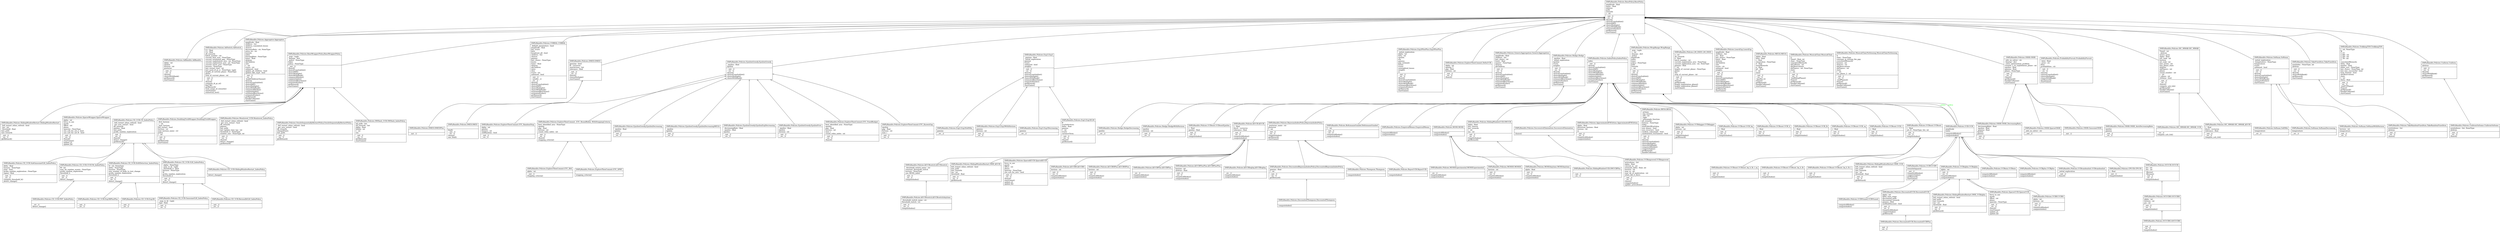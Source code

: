 digraph "classes_SMPyBandits.Policies" {
charset="utf-8"
rankdir=BT
"0" [label="{SMPyBandits.Policies.AdBandits.AdBandits|alpha : int\lepsilon\lhorizon : int\lposterior\l|__init__()\l__str__()\lchoice()\lchoiceWithRank()\lgetReward()\lstartGame()\l}", shape="record"];
"1" [label="{SMPyBandits.Policies.AdSwitch.AdSwitch|C1 : float\lC2 : float\lall_rewards\lbatch_number : int\lcurrent_best_arm : NoneType\lcurrent_estimated_gap : NoneType\lcurrent_exploitation_arm : int, NoneType\lcurrent_exploration_arm : int, NoneType\lcurrent_worst_arm : NoneType\lhorizon : NoneType\llast_restart_time : int\llast_used_di_pi_si : NoneType, tuple\llength_of_current_phase : NoneType\lphase\lstep_of_current_phase : int\l|__init__()\l__str__()\lchoice()\lcompute_di_pi_si()\lfind_Ik()\lgetReward()\lread_range_of_rewards()\lstartGame()\lstatistical_test()\l}", shape="record"];
"2" [label="{SMPyBandits.Policies.Aggregator.Aggregator|amplitude : float\lchildren : list\lchildren_cumulated_losses\lchoices\ldecreaseRate : str, NoneType\lextra_str : str\lhorizon\lindex\llearningRate : NoneType\llower : float\lnbArms\lnbChildren\lrate\lt : int\ltrusts : str\lunbiased : bool\lupdate_all_children : bool\lupdate_like_exp4 : bool\l|__init__()\l__str__()\l_makeChildrenChoose()\lchoice()\lchoiceFromSubSet()\lchoiceIMP()\lchoiceMultiple()\lchoiceWithRank()\lcomputeAllIndex()\lcomputeIndex()\lestimatedBestArms()\lestimatedOrder()\lgetReward()\lhandleCollision()\lstartGame()\l}", shape="record"];
"3" [label="{SMPyBandits.Policies.ApproximatedFHGittins.ApproximatedFHGittins|alpha : float\ldistortion_horizon : float\lhorizon : int\lm\l|__init__()\l__str__()\lcomputeAllIndex()\lcomputeIndex()\l}", shape="record"];
"4" [label="{SMPyBandits.Policies.BESA.BESA|_actions\l_has_horizon\l_left : int\l_right\l_subsample_function\lall_rewards\lhorizon : NoneType\lindex\lminPullsOfEachArm\lnon_binary : bool\lnon_recursive : bool\lrandom_subsample : bool\lrandomized_tournament : bool\l|__init__()\l__str__()\lchoice()\lchoiceFromSubSet()\lchoiceMultiple()\lchoiceWithRank()\lcomputeAllIndex()\lcomputeIndex()\lgetReward()\lhandleCollision()\l}", shape="record"];
"5" [label="{SMPyBandits.Policies.BasePolicy.BasePolicy|amplitude : float\llower : float\lnbArms\lpulls\lrewards\lt : int\l|__init__()\l__str__()\lchoice()\lchoiceFromSubSet()\lchoiceIMP()\lchoiceMultiple()\lchoiceWithRank()\lestimatedOrder()\lgetReward()\lstartGame()\l}", shape="record"];
"6" [label="{SMPyBandits.Policies.BaseWrapperPolicy.BaseWrapperPolicy|_args : tuple\l_kwargs : dict\l_policy : NoneType\lindex\lpolicy : NoneType\l|__init__()\lchoice()\lchoiceFromSubSet()\lchoiceIMP()\lchoiceMultiple()\lchoiceWithRank()\lcomputeAllIndex()\lcomputeIndex()\lestimatedBestArms()\lestimatedOrder()\lgetReward()\lstartGame()\l}", shape="record"];
"7" [label="{SMPyBandits.Policies.BayesUCB.BayesUCB|\l|computeIndex()\l}", shape="record"];
"8" [label="{SMPyBandits.Policies.BayesianIndexPolicy.BayesianIndexPolicy|_posterior_name : str\lposterior\lt : int\l|__init__()\l__str__()\lcomputeIndex()\lgetReward()\lstartGame()\l}", shape="record"];
"9" [label="{SMPyBandits.Policies.BoltzmannGumbel.BoltzmannGumbel|C : int\l|__init__()\l__str__()\lcomputeAllIndex()\lcomputeIndex()\l}", shape="record"];
"10" [label="{SMPyBandits.Policies.CD_UCB.BernoulliGLR_IndexPolicy|\l|__init__()\l__str__()\l}", shape="record"];
"11" [label="{SMPyBandits.Policies.CD_UCB.CD_IndexPolicy|_full_restart_when_refresh : bool\l_per_arm_restart : bool\lall_rewards\lepsilon : float\llast_pulls\lproba_random_exploration\l|__init__()\l__str__()\lchoice()\ldetect_change()\lgetReward()\l}", shape="record"];
"12" [label="{SMPyBandits.Policies.CD_UCB.CUSUM_IndexPolicy|M : int\lmax_nb_random_events : NoneType\lproba_random_exploration\lthreshold_h\l|__init__()\l__str__()\ldetect_change()\l}", shape="record"];
"13" [label="{SMPyBandits.Policies.CD_UCB.DriftDetection_IndexPolicy|H : int, NoneType\ldelta : NoneType\lhorizon : NoneType\lmin_number_of_pulls_to_test_change\lproba_random_exploration\lthreshold_h\l|__init__()\l__str__()\ldetect_change()\l}", shape="record"];
"14" [label="{SMPyBandits.Policies.CD_UCB.Exp3R|\l|__init__()\l__str__()\l}", shape="record"];
"15" [label="{SMPyBandits.Policies.CD_UCB.Exp3RPlusPlus|\l|__init__()\l__str__()\l}", shape="record"];
"16" [label="{SMPyBandits.Policies.CD_UCB.GLR_IndexPolicy|_alpha : NoneType\l_args_to_kl : tuple\l_threshold_h : float\lhorizon : NoneType\lkl\lproba_random_exploration\lthreshold_h\l|__init__()\l__str__()\ldetect_change()\l}", shape="record"];
"17" [label="{SMPyBandits.Policies.CD_UCB.GaussianGLR_IndexPolicy|_args_to_kl : tuple\lsig2 : float\l|__init__()\l__str__()\l}", shape="record"];
"18" [label="{SMPyBandits.Policies.CD_UCB.PHT_IndexPolicy|\l|__str__()\ldetect_change()\l}", shape="record"];
"19" [label="{SMPyBandits.Policies.CD_UCB.SlidingWindowRestart_IndexPolicy|\l|detect_change()\l}", shape="record"];
"20" [label="{SMPyBandits.Policies.CD_UCB.SubGaussianGLR_IndexPolicy|delta : float\lhorizon : NoneType\ljoint : bool\lproba_random_exploration : NoneType\lsigma : float\l|__init__()\l__str__()\lcompute_threshold_h()\ldetect_change()\l}", shape="record"];
"21" [label="{SMPyBandits.Policies.CORRAL.CORRAL|_default_parameters : bool\lamplitude : float\lbar_trusts\lbeta\lbroadcast_all : bool\lchildren : list\lchoices\lgamma\llast_choice : NoneType\llosses\llower : float\lnbArms\lnbChildren\lrates\lrhos\ltrusts : str\lunbiased : bool\l|__init__()\l__setattr__()\l__str__()\lchoice()\lchoiceFromSubSet()\lchoiceIMP()\lchoiceMultiple()\lchoiceWithRank()\lestimatedBestArms()\lestimatedOrder()\lgetReward()\lstartGame()\l}", shape="record"];
"22" [label="{SMPyBandits.Policies.CPUCB.CPUCB|c : float\l|__init__()\lcomputeIndex()\l}", shape="record"];
"23" [label="{SMPyBandits.Policies.DMED.DMED|genuine : bool\lkl : vectorize\lnextActions : list\ltolerance : float\l|__init__()\l__str__()\lchoice()\lchoiceMultiple()\lstartGame()\l}", shape="record"];
"24" [label="{SMPyBandits.Policies.DMED.DMEDPlus|\l|__init__()\l}", shape="record"];
"25" [label="{SMPyBandits.Policies.DiscountedBayesianIndexPolicy.DiscountedBayesianIndexPolicy|gamma : float\lt : int\l|__init__()\l__str__()\lgetReward()\l}", shape="record"];
"26" [label="{SMPyBandits.Policies.DiscountedThompson.DiscountedThompson|\l|computeIndex()\l}", shape="record"];
"27" [label="{SMPyBandits.Policies.DiscountedUCB.DiscountedUCB|alpha : int\ldelta_time_steps\ldiscounted_pulls\ldiscounted_rewards\lgamma : float\luseRealDiscount : bool\l|__init__()\l__str__()\lcomputeAllIndex()\lcomputeIndex()\lgetReward()\l}", shape="record"];
"28" [label="{SMPyBandits.Policies.DiscountedUCB.DiscountedUCBPlus|\l|__init__()\l__str__()\l}", shape="record"];
"29" [label="{SMPyBandits.Policies.DoublingTrickWrapper.DoublingTrickWrapper|_first_horizon\l_i : int\l_next_horizon\lfull_restart : bool\lhorizon : int\lnext_horizon_name : str\lpolicy\lt : int\l|__init__()\l__str__()\lgetReward()\lstartGame()\l}", shape="record"];
"30" [label="{SMPyBandits.Policies.EmpiricalMeans.EmpiricalMeans|\l|computeAllIndex()\lcomputeIndex()\l}", shape="record"];
"31" [label="{SMPyBandits.Policies.EpsilonGreedy.EpsilonDecreasing|_epsilon : float\lepsilon\l|__init__()\l__str__()\l}", shape="record"];
"32" [label="{SMPyBandits.Policies.EpsilonGreedy.EpsilonDecreasingMEGA|_epsilon\lepsilon\l|__init__()\l__str__()\l}", shape="record"];
"33" [label="{SMPyBandits.Policies.EpsilonGreedy.EpsilonExpDecreasing|_decreasingRate : float\l_epsilon : float\lepsilon\l|__init__()\l__str__()\l}", shape="record"];
"34" [label="{SMPyBandits.Policies.EpsilonGreedy.EpsilonFirst|_epsilon : float\lepsilon\lhorizon : int\l|__init__()\l__str__()\l}", shape="record"];
"35" [label="{SMPyBandits.Policies.EpsilonGreedy.EpsilonGreedy|_epsilon : float\lepsilon\l|__init__()\l__str__()\lchoice()\lchoiceFromSubSet()\lchoiceMultiple()\lchoiceWithRank()\l}", shape="record"];
"36" [label="{SMPyBandits.Policies.Exp3.Exp3|_gamma : float\l_initial_exploration\lgamma\ltrusts\lunbiased : bool\lweights\l|__init__()\l__str__()\lchoice()\lchoiceFromSubSet()\lchoiceMultiple()\lchoiceWithRank()\lestimatedBestArms()\lestimatedOrder()\lgetReward()\lstartGame()\l}", shape="record"];
"37" [label="{SMPyBandits.Policies.Exp3.Exp3Decreasing|gamma\l|__str__()\l}", shape="record"];
"38" [label="{SMPyBandits.Policies.Exp3.Exp3ELM|B\lavailableArms\ldelta : float\lgamma\lt : int\ltrusts\lvarianceTerm\l|__init__()\l__str__()\lchoice()\lgetReward()\l}", shape="record"];
"39" [label="{SMPyBandits.Policies.Exp3.Exp3SoftMix|gamma\l|__str__()\l}", shape="record"];
"40" [label="{SMPyBandits.Policies.Exp3.Exp3WithHorizon|gamma\lhorizon : int\l|__init__()\l__str__()\l}", shape="record"];
"41" [label="{SMPyBandits.Policies.Exp3PlusPlus.Exp3PlusPlus|_initial_exploration\lalpha : int\lbeta : int\lepsilon\leta\lgamma\lgap_estimate\llosses\ltrusts\lunweighted_losses\lweights\lxi\l|__init__()\l__str__()\lchoice()\lchoiceFromSubSet()\lchoiceMultiple()\lchoiceWithRank()\lestimatedBestArms()\lestimatedOrder()\lgetReward()\lstartGame()\l}", shape="record"];
"42" [label="{SMPyBandits.Policies.ExploreThenCommit.DeltaUCB|alpha : int\lepsilon_T\lgap : float\lhorizon : int\l|__init__()\l__str__()\lchoice()\l}", shape="record"];
"43" [label="{SMPyBandits.Policies.ExploreThenCommit.ETC_BAI|alpha : int\l|__init__()\lstopping_criteria()\l}", shape="record"];
"44" [label="{SMPyBandits.Policies.ExploreThenCommit.ETC_FixedBudget|best_identified_arm : NoneType\lepsilon\lgap : float\lhorizon : int\lmax_t\lround_robin_index : int\l|__init__()\l__str__()\lchoice()\l}", shape="record"];
"45" [label="{SMPyBandits.Policies.ExploreThenCommit.ETC_KnownGap|epsilon\lgap : float\lhorizon : int\lmax_t\l|__init__()\l__str__()\l}", shape="record"];
"46" [label="{SMPyBandits.Policies.ExploreThenCommit.ETC_RandomStop|alpha : int\lepsilon\lhorizon : int\lstillRandom : bool\l|__init__()\l__str__()\l}", shape="record"];
"47" [label="{SMPyBandits.Policies.ExploreThenCommit.ETC_SPRT|\l|stopping_criteria()\l}", shape="record"];
"48" [label="{SMPyBandits.Policies.ExploreThenCommit._ETC_RoundRobin_WithStoppingCriteria|best_identified_arm : NoneType\lepsilon\lgap : float\lhorizon : int\lround_robin_index : int\l|__init__()\l__str__()\lchoice()\lstopping_criteria()\l}", shape="record"];
"49" [label="{SMPyBandits.Policies.GenericAggregation.GenericAggregation|amplitude : float\lchildren : list\llast_choice : int\llower : float\lmaster : NoneType\lnbArms\lnbChildren\l|__init__()\l__str__()\lchoice()\lchoiceFromSubSet()\lchoiceIMP()\lchoiceMultiple()\lchoiceWithRank()\lestimatedBestArms()\lestimatedOrder()\lgetReward()\lstartGame()\l}", shape="record"];
"50" [label="{SMPyBandits.Policies.Hedge.Hedge|_epsilon : float\l_initial_exploration\lepsilon\ltrusts\lweights\l|__init__()\l__str__()\lchoice()\lchoiceFromSubSet()\lchoiceMultiple()\lchoiceWithRank()\lestimatedBestArms()\lestimatedOrder()\lgetReward()\lstartGame()\l}", shape="record"];
"51" [label="{SMPyBandits.Policies.Hedge.HedgeDecreasing|epsilon\l|__str__()\l}", shape="record"];
"52" [label="{SMPyBandits.Policies.Hedge.HedgeWithHorizon|epsilon\lhorizon : int\l|__init__()\l__str__()\l}", shape="record"];
"53" [label="{SMPyBandits.Policies.IMED.IMED|\l|Dinf()\l__init__()\l__str__()\lchoice()\lone_Dinf()\l}", shape="record"];
"54" [label="{SMPyBandits.Policies.IndexPolicy.IndexPolicy|index\l|__init__()\lchoice()\lchoiceFromSubSet()\lchoiceIMP()\lchoiceMultiple()\lchoiceWithRank()\lcomputeAllIndex()\lcomputeIndex()\lestimatedBestArms()\lestimatedOrder()\lstartGame()\l}", shape="record"];
"55" [label="{SMPyBandits.Policies.LM_DSEE.LM_DSEE|a : int\lall_rewards\lb : float\lbatch_number : int\lcurrent_exploitation_arm : NoneType\lcurrent_exploration_arm : int, NoneType\lgamma : float\ll : int\llength_of_current_phase : NoneType\lphase\lrho\lstep_of_current_phase : int\l|__init__()\l__str__()\lchoice()\lgetReward()\llength_exploitation_phase()\llength_exploration_phase()\lstartGame()\l}", shape="record"];
"56" [label="{SMPyBandits.Policies.LearnExp.LearnExp|amplitude : float\lchildren : list\leta : float\llast_choice : NoneType\llower : float\lnbArms\lnbChildren\lrate\ltrusts : str\lunbiased : bool\lweights\l|__init__()\l__str__()\lchoice()\lchoiceFromSubSet()\lchoiceIMP()\lchoiceMultiple()\lchoiceWithRank()\lestimatedBestArms()\lestimatedOrder()\lgetReward()\lstartGame()\l}", shape="record"];
"57" [label="{SMPyBandits.Policies.MEGA.MEGA|alpha : float\lbeta : float\lc : float\lchosenArm : NoneType\ld : float\lmeanRewards\lp : float\lp0 : float\lt : int\ltnext\l|__init__()\l__str__()\l_epsilon_t()\lchoice()\lgetReward()\lhandleCollision()\lstartGame()\l}", shape="record"];
"58" [label="{SMPyBandits.Policies.MOSS.MOSS|\l|computeAllIndex()\lcomputeIndex()\l}", shape="record"];
"59" [label="{SMPyBandits.Policies.MOSSAnytime.MOSSAnytime|alpha : float\l|__init__()\l__str__()\lcomputeAllIndex()\lcomputeIndex()\l}", shape="record"];
"60" [label="{SMPyBandits.Policies.MOSSExperimental.MOSSExperimental|\l|__str__()\lcomputeAllIndex()\lcomputeIndex()\l}", shape="record"];
"61" [label="{SMPyBandits.Policies.MOSSH.MOSSH|horizon : int\l|__init__()\l__str__()\lcomputeAllIndex()\lcomputeIndex()\l}", shape="record"];
"62" [label="{SMPyBandits.Policies.Monitored_UCB.Monitored_IndexPolicy|_full_restart_when_refresh : bool\l_per_arm_restart : bool\lall_rewards\lgamma\llast_pulls\llast_update_time_tau : int\lthreshold_b : NoneType\lwindow_size : NoneType, int\l|__init__()\l__str__()\lchoice()\ldetect_change()\lgetReward()\l}", shape="record"];
"63" [label="{SMPyBandits.Policies.MusicalChair.MusicalChair|A\lTime0 : float, int\lchair : NoneType\lcumulatedRewards\lnbCollision : int\lnbObservations\lnbPlayers : int, NoneType\lstate\lt : int\l|__init__()\l__str__()\l_endInitialPhase()\lchoice()\lgetReward()\lhandleCollision()\lstartGame()\l}", shape="record"];
"64" [label="{SMPyBandits.Policies.MusicalChairNoSensing.MusicalChairNoSensing|A\lchair : NoneType\lconstant_in_testing_the_gap\lcumulatedRewards\lhorizon : int\lnbArms : int\lnbObservations\lnbPlayers : int\lstate\lt : int\ltau_phase_2 : int\l|__init__()\l__str__()\l_endPhase2()\lchoice()\lgetReward()\lhandleCollision()\lstartGame()\l}", shape="record"];
"65" [label="{SMPyBandits.Policies.OCUCB.OCUCB|eta : int\lrho : int\l|_Bterm()\l_Bterms()\l__init__()\l__str__()\lcomputeIndex()\l}", shape="record"];
"66" [label="{SMPyBandits.Policies.OCUCBH.AOCUCBH|\l|__init__()\l__str__()\lcomputeIndex()\l}", shape="record"];
"67" [label="{SMPyBandits.Policies.OCUCBH.OCUCBH|alpha : int\lhorizon : int\lpsi : int\l|__init__()\l__str__()\lcomputeIndex()\l}", shape="record"];
"68" [label="{SMPyBandits.Policies.OSSB.GaussianOSSB|\l|__init__()\l}", shape="record"];
"69" [label="{SMPyBandits.Policies.OSSB.OSSB|_info_on_solver : str\l_kwargs : dict\l_solve_optimization_problem\lcounter_s_no_exploitation_phase : int\lepsilon : float\lgamma : float\lphase : NoneType\l|__init__()\l__str__()\lchoice()\lgetReward()\lhandleCollision()\lstartGame()\l}", shape="record"];
"70" [label="{SMPyBandits.Policies.OSSB.OSSB_AutoDecreasingRate|epsilon\lgamma\l|__init__()\l__str__()\l}", shape="record"];
"71" [label="{SMPyBandits.Policies.OSSB.OSSB_DecreasingRate|_decreasingRate : float\l_epsilon : float\l_gamma : float\lepsilon\lgamma\l|__init__()\l__str__()\l}", shape="record"];
"72" [label="{SMPyBandits.Policies.OSSB.SparseOSSB|_info_on_solver : str\l|__init__()\l}", shape="record"];
"73" [label="{SMPyBandits.Policies.OracleSequentiallyRestartPolicy.OracleSequentiallyRestartPolicy|_full_restart_when_refresh : bool\l_per_arm_restart : bool\lall_rewards\lchangePoints\llast_pulls\l|__init__()\l__str__()\lgetReward()\l}", shape="record"];
"74" [label="{SMPyBandits.Policies.ProbabilityPursuit.ProbabilityPursuit|_beta : float\l_prior : str\lbeta\lprobabilities : str\l|__init__()\l__str__()\lchoice()\lchoiceFromSubSet()\lchoiceMultiple()\lchoiceWithRank()\lgetReward()\lstartGame()\l}", shape="record"];
"75" [label="{SMPyBandits.Policies.SIC_MMAB.SIC_MMAB|Time0 : int\l_nbArms\lactive_arms\lalpha : float\lext_rank : int\lhorizon\lint_rank : int\llast_action : int\llast_phase_stats\lnbArms\lnbPlayers : int\lphase\lround_number : int\lt : int\lt_phase : int\lverbose : bool\l|__init__()\l__str__()\lchoice()\lcompute_ucb_lcb()\lgetReward()\lhandleCollision()\lstartGame()\l}", shape="record"];
"76" [label="{SMPyBandits.Policies.SIC_MMAB.SIC_MMAB_UCB|\l|__str__()\lcompute_ucb_lcb()\l}", shape="record"];
"77" [label="{SMPyBandits.Policies.SIC_MMAB.SIC_MMAB_klUCB|c : float\lklucb : vectorize\ltolerance : float\l|__init__()\l__str__()\lcompute_ucb_lcb()\l}", shape="record"];
"78" [label="{SMPyBandits.Policies.SWHash_UCB.SWHash_IndexPolicy|all_pulls : list\lall_rewards : list\lalpha : float\llmbda : int\lt : int\ltau\l|__init__()\l__str__()\lgetReward()\lstartGame()\l}", shape="record"];
"79" [label="{SMPyBandits.Policies.SlidingWindowRestart.SWR_UCB|full_restart_when_refresh : bool\llast_pulls\llast_rewards\ltau : int\lthreshold : float\l|__init__()\l__str__()\lgetReward()\l}", shape="record"];
"80" [label="{SMPyBandits.Policies.SlidingWindowRestart.SWR_UCBalpha|full_restart_when_refresh : bool\llast_pulls\llast_rewards\ltau : int\lthreshold : float\l|__init__()\l__str__()\lgetReward()\l}", shape="record"];
"81" [label="{SMPyBandits.Policies.SlidingWindowRestart.SWR_klUCB|full_restart_when_refresh : bool\llast_pulls\llast_rewards\ltau : int\lthreshold : float\l|__init__()\l__str__()\lgetReward()\l}", shape="record"];
"82" [label="{SMPyBandits.Policies.SlidingWindowRestart.SlidingWindowRestart|_full_restart_when_refresh : bool\l_tau : int\l_threshold : float\llast_pulls\llast_rewards\l|__init__()\l__str__()\lgetReward()\l}", shape="record"];
"83" [label="{SMPyBandits.Policies.SlidingWindowUCB.SWUCB|alpha : float\llast_choices\llast_rewards\lt : int\ltau : int\l|__init__()\l__str__()\lcomputeIndex()\lgetReward()\l}", shape="record"];
"84" [label="{SMPyBandits.Policies.SlidingWindowUCB.SWUCBPlus|\l|__init__()\l__str__()\l}", shape="record"];
"85" [label="{SMPyBandits.Policies.Softmax.SoftMix|temperature\l|__str__()\l}", shape="record"];
"86" [label="{SMPyBandits.Policies.Softmax.Softmax|_initial_exploration\l_temperature : NoneType\ltemperature\ltrusts\lunbiased : bool\l|__init__()\l__str__()\lchoice()\lchoiceFromSubSet()\lchoiceMultiple()\lchoiceWithRank()\lestimatedOrder()\lstartGame()\l}", shape="record"];
"87" [label="{SMPyBandits.Policies.Softmax.SoftmaxDecreasing|temperature\l|__str__()\l}", shape="record"];
"88" [label="{SMPyBandits.Policies.Softmax.SoftmaxWithHorizon|horizon : int\ltemperature\l|__init__()\l__str__()\l}", shape="record"];
"89" [label="{SMPyBandits.Policies.SparseUCB.SparseUCB|force_to_see\lgoods\loffset : int\lphase\lsparsity : NoneType\l|__init__()\l__str__()\lchoice()\lstartGame()\lupdate_j()\lupdate_k()\l}", shape="record"];
"90" [label="{SMPyBandits.Policies.SparseWrapper.SparseWrapper|alpha : int\lforce_to_see\lgoods\loffset : int\lphase\lsparsity : NoneType\luse_ucb_for_set_J : bool\luse_ucb_for_set_K : bool\l|__init__()\l__str__()\lchoice()\lstartGame()\lupdate_j()\lupdate_k()\l}", shape="record"];
"91" [label="{SMPyBandits.Policies.SparseklUCB.SparseklUCB|force_to_see\lgoods\loffset : int\lphase\lsparsity : NoneType\luse_ucb_for_sets : bool\l|__init__()\l__str__()\lchoice()\lstartGame()\lupdate_j()\lupdate_k()\l}", shape="record"];
"92" [label="{SMPyBandits.Policies.SuccessiveElimination.SuccessiveElimination|\l|choice()\l}", shape="record"];
"93" [label="{SMPyBandits.Policies.TakeFixedArm.TakeFixedArm|armIndex : NoneType, int\lnbArms\l|__init__()\l__str__()\lchoice()\lchoiceWithRank()\lgetReward()\lstartGame()\l}", shape="record"];
"94" [label="{SMPyBandits.Policies.TakeRandomFixedArm.TakeRandomFixedArm|armIndexes : list\lnbArms\l|__init__()\l__str__()\lchoice()\l}", shape="record"];
"95" [label="{SMPyBandits.Policies.Thompson.Thompson|\l|computeIndex()\l}", shape="record"];
"96" [label="{SMPyBandits.Policies.TrekkingTSN.TrekkingTSN|J : int, NoneType\lM\lT_CC\lT_RH : int\lT_SH : int\lT_TR : int\lY\lcumulatedRewards\ldelta : float\lepsilon : float\lindex_sort : NoneType\llast_choice : NoneType, int\llast_was_successful : bool\llock_channel : bool\lnbObservations\lstate\lt : int\ltheta : float\l|__init__()\l__str__()\l_endCCPhase()\lchoice()\lgetReward()\lhandleCollision()\lstartGame()\l}", shape="record"];
"97" [label="{SMPyBandits.Policies.UCB.UCB|amplitude\llower\l|computeAllIndex()\lcomputeIndex()\l}", shape="record"];
"98" [label="{SMPyBandits.Policies.UCBH.UCBH|alpha : int\lhorizon : int\l|__init__()\l__str__()\lcomputeAllIndex()\lcomputeIndex()\l}", shape="record"];
"99" [label="{SMPyBandits.Policies.UCBV.UCBV|rewardsSquared\l|__init__()\lcomputeAllIndex()\lcomputeIndex()\lgetReward()\lstartGame()\l}", shape="record"];
"100" [label="{SMPyBandits.Policies.UCBVtuned.UCBVtuned|\l|computeAllIndex()\lcomputeIndex()\l}", shape="record"];
"101" [label="{SMPyBandits.Policies.UCBalpha.UCBalpha|alpha : int\l|__init__()\l__str__()\lcomputeAllIndex()\lcomputeIndex()\l}", shape="record"];
"102" [label="{SMPyBandits.Policies.UCBdagger.UCBdagger|alpha : int\lhorizon : int\l|__init__()\l__str__()\lcomputeIndex()\lgetReward()\l}", shape="record"];
"103" [label="{SMPyBandits.Policies.UCBimproved.UCBimproved|activeArms : list\lalpha : float\lcurrent_m : int\lestimate_delta : float, int\lhorizon : int\lmax_m : int\lmax_nb_of_exploration : int\lwhen_did_it_leave\l|__init__()\l__str__()\lchoice()\lcomputeIndex()\lupdate_activeArms()\l}", shape="record"];
"104" [label="{SMPyBandits.Policies.UCBmin.UCBmin|\l|computeAllIndex()\lcomputeIndex()\l}", shape="record"];
"105" [label="{SMPyBandits.Policies.UCBoost.UCB_bq|c : float\l|__init__()\l__str__()\lcomputeIndex()\l}", shape="record"];
"106" [label="{SMPyBandits.Policies.UCBoost.UCB_h|c : float\l|__init__()\l__str__()\lcomputeIndex()\l}", shape="record"];
"107" [label="{SMPyBandits.Policies.UCBoost.UCB_lb|c : float\l|__init__()\l__str__()\lcomputeIndex()\l}", shape="record"];
"108" [label="{SMPyBandits.Policies.UCBoost.UCB_sq|c : float\l|__init__()\l__str__()\lcomputeIndex()\l}", shape="record"];
"109" [label="{SMPyBandits.Policies.UCBoost.UCB_t|c : float\l|__init__()\l__str__()\lcomputeIndex()\l}", shape="record"];
"110" [label="{SMPyBandits.Policies.UCBoost.UCBoost|c : float\lset_D : NoneType, list, int\l|__init__()\l__str__()\lcomputeIndex()\l}", shape="record"];
"111" [label="{SMPyBandits.Policies.UCBoost.UCBoostEpsilon|c : float\lepsilon : float\l|__init__()\l__str__()\lcomputeIndex()\l}", shape="record"];
"112" [label="{SMPyBandits.Policies.UCBoost.UCBoost_bq_h_lb|\l|__init__()\l__str__()\lcomputeIndex()\l}", shape="record"];
"113" [label="{SMPyBandits.Policies.UCBoost.UCBoost_bq_h_lb_t|\l|__init__()\l__str__()\lcomputeIndex()\l}", shape="record"];
"114" [label="{SMPyBandits.Policies.UCBoost.UCBoost_bq_h_lb_t_sq|\l|__init__()\l__str__()\lcomputeIndex()\l}", shape="record"];
"115" [label="{SMPyBandits.Policies.UCBplus.UCBplus|\l|computeAllIndex()\lcomputeIndex()\l}", shape="record"];
"116" [label="{SMPyBandits.Policies.UCBrandomInit.UCBrandomInit|_initial_exploration\l|__init__()\lchoice()\l}", shape="record"];
"117" [label="{SMPyBandits.Policies.Uniform.Uniform|nbArms\l|__init__()\l__str__()\lchoice()\lchoiceWithRank()\lgetReward()\lstartGame()\l}", shape="record"];
"118" [label="{SMPyBandits.Policies.UniformOnSome.UniformOnSome|armIndexes : list, NoneType\lnbArms\l|__init__()\l__str__()\lchoice()\l}", shape="record"];
"119" [label="{SMPyBandits.Policies.WrapRange.WrapRange|_args : tuple\l_i : int\l_kwargs : dict\l_policy\lamplitude\lindex\llower\lpolicy : NoneType\lpulls\lrewards\lt : int\l|__init__()\l__str__()\lchoice()\lchoiceFromSubSet()\lchoiceIMP()\lchoiceMultiple()\lchoiceWithRank()\lcomputeAllIndex()\lcomputeIndex()\lestimatedBestArms()\lestimatedOrder()\lgetReward()\lstartGame()\l}", shape="record"];
"120" [label="{SMPyBandits.Policies.klUCB.klUCB|c : float\lklucb : vectorize\ltolerance : float\l|__init__()\l__str__()\lcomputeAllIndex()\lcomputeIndex()\l}", shape="record"];
"121" [label="{SMPyBandits.Policies.klUCBH.klUCBH|horizon : int\l|__init__()\l__str__()\lcomputeAllIndex()\lcomputeIndex()\l}", shape="record"];
"122" [label="{SMPyBandits.Policies.klUCBHPlus.klUCBHPlus|horizon : int\l|__init__()\l__str__()\lcomputeAllIndex()\lcomputeIndex()\l}", shape="record"];
"123" [label="{SMPyBandits.Policies.klUCBPlus.klUCBPlus|\l|__str__()\lcomputeAllIndex()\lcomputeIndex()\l}", shape="record"];
"124" [label="{SMPyBandits.Policies.klUCBPlusPlus.klUCBPlusPlus|horizon : int\lnbArms : float\l|__init__()\l__str__()\lcomputeAllIndex()\lcomputeIndex()\l}", shape="record"];
"125" [label="{SMPyBandits.Policies.klUCBloglog.klUCBloglog|\l|__str__()\lcomputeAllIndex()\lcomputeIndex()\l}", shape="record"];
"126" [label="{SMPyBandits.Policies.klUCBswitch.klUCBswitch|_threshold_switch_name : str\lconstant_threshold_switch\lhorizon : NoneType\luse_MOSS_index\l|__init__()\l__str__()\lcomputeIndex()\l}", shape="record"];
"127" [label="{SMPyBandits.Policies.klUCBswitch.klUCBswitchAnytime|_threshold_switch_name : str\lthreshold_switch : str\l|__init__()\l__str__()\lcomputeIndex()\l}", shape="record"];
"0" -> "5" [arrowhead="empty", arrowtail="none"];
"1" -> "5" [arrowhead="empty", arrowtail="none"];
"2" -> "5" [arrowhead="empty", arrowtail="none"];
"3" -> "54" [arrowhead="empty", arrowtail="none"];
"4" -> "54" [arrowhead="empty", arrowtail="none"];
"6" -> "5" [arrowhead="empty", arrowtail="none"];
"7" -> "8" [arrowhead="empty", arrowtail="none"];
"8" -> "54" [arrowhead="empty", arrowtail="none"];
"9" -> "54" [arrowhead="empty", arrowtail="none"];
"10" -> "16" [arrowhead="empty", arrowtail="none"];
"11" -> "6" [arrowhead="empty", arrowtail="none"];
"12" -> "11" [arrowhead="empty", arrowtail="none"];
"13" -> "11" [arrowhead="empty", arrowtail="none"];
"14" -> "13" [arrowhead="empty", arrowtail="none"];
"15" -> "13" [arrowhead="empty", arrowtail="none"];
"16" -> "11" [arrowhead="empty", arrowtail="none"];
"17" -> "16" [arrowhead="empty", arrowtail="none"];
"18" -> "12" [arrowhead="empty", arrowtail="none"];
"19" -> "11" [arrowhead="empty", arrowtail="none"];
"20" -> "11" [arrowhead="empty", arrowtail="none"];
"21" -> "5" [arrowhead="empty", arrowtail="none"];
"22" -> "97" [arrowhead="empty", arrowtail="none"];
"23" -> "5" [arrowhead="empty", arrowtail="none"];
"24" -> "23" [arrowhead="empty", arrowtail="none"];
"25" -> "8" [arrowhead="empty", arrowtail="none"];
"26" -> "25" [arrowhead="empty", arrowtail="none"];
"27" -> "101" [arrowhead="empty", arrowtail="none"];
"28" -> "27" [arrowhead="empty", arrowtail="none"];
"29" -> "6" [arrowhead="empty", arrowtail="none"];
"30" -> "54" [arrowhead="empty", arrowtail="none"];
"31" -> "35" [arrowhead="empty", arrowtail="none"];
"32" -> "35" [arrowhead="empty", arrowtail="none"];
"33" -> "35" [arrowhead="empty", arrowtail="none"];
"34" -> "35" [arrowhead="empty", arrowtail="none"];
"35" -> "5" [arrowhead="empty", arrowtail="none"];
"36" -> "5" [arrowhead="empty", arrowtail="none"];
"37" -> "36" [arrowhead="empty", arrowtail="none"];
"38" -> "36" [arrowhead="empty", arrowtail="none"];
"39" -> "36" [arrowhead="empty", arrowtail="none"];
"40" -> "36" [arrowhead="empty", arrowtail="none"];
"41" -> "5" [arrowhead="empty", arrowtail="none"];
"42" -> "5" [arrowhead="empty", arrowtail="none"];
"43" -> "48" [arrowhead="empty", arrowtail="none"];
"44" -> "35" [arrowhead="empty", arrowtail="none"];
"45" -> "35" [arrowhead="empty", arrowtail="none"];
"46" -> "35" [arrowhead="empty", arrowtail="none"];
"47" -> "48" [arrowhead="empty", arrowtail="none"];
"48" -> "35" [arrowhead="empty", arrowtail="none"];
"49" -> "5" [arrowhead="empty", arrowtail="none"];
"50" -> "5" [arrowhead="empty", arrowtail="none"];
"51" -> "50" [arrowhead="empty", arrowtail="none"];
"52" -> "50" [arrowhead="empty", arrowtail="none"];
"53" -> "23" [arrowhead="empty", arrowtail="none"];
"54" -> "5" [arrowhead="empty", arrowtail="none"];
"55" -> "5" [arrowhead="empty", arrowtail="none"];
"56" -> "5" [arrowhead="empty", arrowtail="none"];
"57" -> "5" [arrowhead="empty", arrowtail="none"];
"58" -> "54" [arrowhead="empty", arrowtail="none"];
"59" -> "58" [arrowhead="empty", arrowtail="none"];
"60" -> "58" [arrowhead="empty", arrowtail="none"];
"61" -> "58" [arrowhead="empty", arrowtail="none"];
"62" -> "6" [arrowhead="empty", arrowtail="none"];
"63" -> "5" [arrowhead="empty", arrowtail="none"];
"64" -> "5" [arrowhead="empty", arrowtail="none"];
"65" -> "97" [arrowhead="empty", arrowtail="none"];
"66" -> "67" [arrowhead="empty", arrowtail="none"];
"67" -> "65" [arrowhead="empty", arrowtail="none"];
"68" -> "69" [arrowhead="empty", arrowtail="none"];
"69" -> "5" [arrowhead="empty", arrowtail="none"];
"70" -> "69" [arrowhead="empty", arrowtail="none"];
"71" -> "69" [arrowhead="empty", arrowtail="none"];
"72" -> "69" [arrowhead="empty", arrowtail="none"];
"73" -> "6" [arrowhead="empty", arrowtail="none"];
"74" -> "5" [arrowhead="empty", arrowtail="none"];
"75" -> "5" [arrowhead="empty", arrowtail="none"];
"76" -> "75" [arrowhead="empty", arrowtail="none"];
"77" -> "75" [arrowhead="empty", arrowtail="none"];
"78" -> "6" [arrowhead="empty", arrowtail="none"];
"79" -> "97" [arrowhead="empty", arrowtail="none"];
"80" -> "101" [arrowhead="empty", arrowtail="none"];
"81" -> "120" [arrowhead="empty", arrowtail="none"];
"82" -> "6" [arrowhead="empty", arrowtail="none"];
"83" -> "54" [arrowhead="empty", arrowtail="none"];
"84" -> "83" [arrowhead="empty", arrowtail="none"];
"85" -> "86" [arrowhead="empty", arrowtail="none"];
"86" -> "5" [arrowhead="empty", arrowtail="none"];
"87" -> "86" [arrowhead="empty", arrowtail="none"];
"88" -> "86" [arrowhead="empty", arrowtail="none"];
"89" -> "101" [arrowhead="empty", arrowtail="none"];
"90" -> "6" [arrowhead="empty", arrowtail="none"];
"91" -> "120" [arrowhead="empty", arrowtail="none"];
"92" -> "54" [arrowhead="empty", arrowtail="none"];
"93" -> "5" [arrowhead="empty", arrowtail="none"];
"94" -> "93" [arrowhead="empty", arrowtail="none"];
"95" -> "8" [arrowhead="empty", arrowtail="none"];
"96" -> "5" [arrowhead="empty", arrowtail="none"];
"97" -> "54" [arrowhead="empty", arrowtail="none"];
"98" -> "101" [arrowhead="empty", arrowtail="none"];
"99" -> "97" [arrowhead="empty", arrowtail="none"];
"100" -> "99" [arrowhead="empty", arrowtail="none"];
"101" -> "97" [arrowhead="empty", arrowtail="none"];
"102" -> "54" [arrowhead="empty", arrowtail="none"];
"103" -> "92" [arrowhead="empty", arrowtail="none"];
"104" -> "97" [arrowhead="empty", arrowtail="none"];
"105" -> "54" [arrowhead="empty", arrowtail="none"];
"106" -> "54" [arrowhead="empty", arrowtail="none"];
"107" -> "54" [arrowhead="empty", arrowtail="none"];
"108" -> "54" [arrowhead="empty", arrowtail="none"];
"109" -> "54" [arrowhead="empty", arrowtail="none"];
"110" -> "54" [arrowhead="empty", arrowtail="none"];
"111" -> "54" [arrowhead="empty", arrowtail="none"];
"112" -> "110" [arrowhead="empty", arrowtail="none"];
"113" -> "110" [arrowhead="empty", arrowtail="none"];
"114" -> "110" [arrowhead="empty", arrowtail="none"];
"115" -> "97" [arrowhead="empty", arrowtail="none"];
"116" -> "97" [arrowhead="empty", arrowtail="none"];
"117" -> "5" [arrowhead="empty", arrowtail="none"];
"118" -> "117" [arrowhead="empty", arrowtail="none"];
"119" -> "5" [arrowhead="empty", arrowtail="none"];
"120" -> "54" [arrowhead="empty", arrowtail="none"];
"121" -> "120" [arrowhead="empty", arrowtail="none"];
"122" -> "120" [arrowhead="empty", arrowtail="none"];
"123" -> "120" [arrowhead="empty", arrowtail="none"];
"124" -> "120" [arrowhead="empty", arrowtail="none"];
"125" -> "120" [arrowhead="empty", arrowtail="none"];
"126" -> "120" [arrowhead="empty", arrowtail="none"];
"127" -> "126" [arrowhead="empty", arrowtail="none"];
"97" -> "119" [arrowhead="diamond", arrowtail="none", fontcolor="green", label="_policy", style="solid"];
"97" -> "119" [arrowhead="diamond", arrowtail="none", fontcolor="green", label="policy", style="solid"];
}
